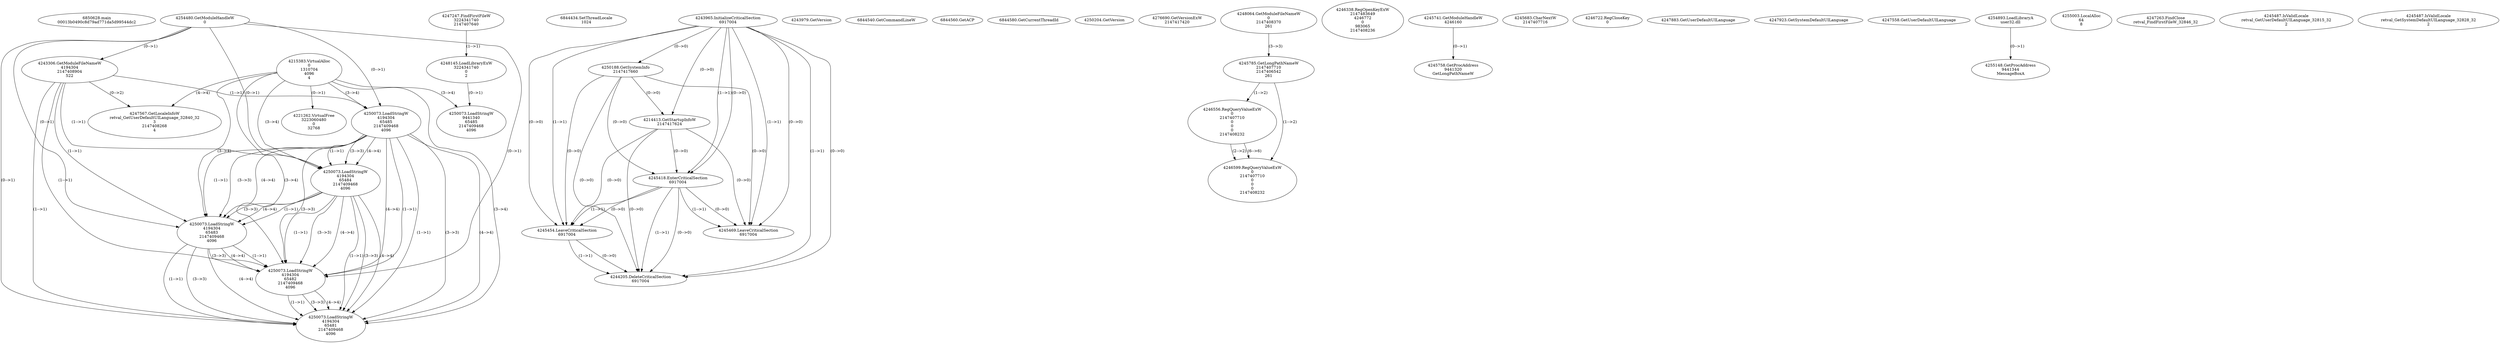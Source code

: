 // Global SCDG with merge call
digraph {
	0 [label="6850628.main
00013b0490c8d79ad771da5d99544dc2"]
	1 [label="4254480.GetModuleHandleW
0"]
	2 [label="6844434.SetThreadLocale
1024"]
	3 [label="4243965.InitializeCriticalSection
6917004"]
	4 [label="4243979.GetVersion
"]
	5 [label="4250188.GetSystemInfo
2147417660"]
	3 -> 5 [label="(0-->0)"]
	6 [label="6844540.GetCommandLineW
"]
	7 [label="4214413.GetStartupInfoW
2147417624"]
	3 -> 7 [label="(0-->0)"]
	5 -> 7 [label="(0-->0)"]
	8 [label="6844560.GetACP
"]
	9 [label="6844580.GetCurrentThreadId
"]
	10 [label="4250204.GetVersion
"]
	11 [label="4276690.GetVersionExW
2147417420"]
	12 [label="4243306.GetModuleFileNameW
4194304
2147408904
522"]
	1 -> 12 [label="(0-->1)"]
	13 [label="4248064.GetModuleFileNameW
0
2147408370
261"]
	14 [label="4215383.VirtualAlloc
0
1310704
4096
4"]
	15 [label="4246338.RegOpenKeyExW
2147483649
4246772
0
983065
2147408236"]
	16 [label="4245741.GetModuleHandleW
4246160"]
	17 [label="4245758.GetProcAddress
9441320
GetLongPathNameW"]
	16 -> 17 [label="(0-->1)"]
	18 [label="4245785.GetLongPathNameW
2147407710
2147406542
261"]
	13 -> 18 [label="(3-->3)"]
	19 [label="4245683.CharNextW
2147407716"]
	20 [label="4246556.RegQueryValueExW
0
2147407710
0
0
0
2147408232"]
	18 -> 20 [label="(1-->2)"]
	21 [label="4246599.RegQueryValueExW
0
2147407710
0
0
0
2147408232"]
	18 -> 21 [label="(1-->2)"]
	20 -> 21 [label="(2-->2)"]
	20 -> 21 [label="(6-->6)"]
	22 [label="4246722.RegCloseKey
0"]
	23 [label="4247883.GetUserDefaultUILanguage
"]
	24 [label="4245418.EnterCriticalSection
6917004"]
	3 -> 24 [label="(1-->1)"]
	3 -> 24 [label="(0-->0)"]
	5 -> 24 [label="(0-->0)"]
	7 -> 24 [label="(0-->0)"]
	25 [label="4245454.LeaveCriticalSection
6917004"]
	3 -> 25 [label="(1-->1)"]
	24 -> 25 [label="(1-->1)"]
	3 -> 25 [label="(0-->0)"]
	5 -> 25 [label="(0-->0)"]
	7 -> 25 [label="(0-->0)"]
	24 -> 25 [label="(0-->0)"]
	26 [label="4247923.GetSystemDefaultUILanguage
"]
	27 [label="4247558.GetUserDefaultUILanguage
"]
	28 [label="4247567.GetLocaleInfoW
retval_GetUserDefaultUILanguage_32840_32
3
2147408268
4"]
	12 -> 28 [label="(0-->2)"]
	14 -> 28 [label="(4-->4)"]
	29 [label="4247247.FindFirstFileW
3224341740
2147407640"]
	30 [label="4250073.LoadStringW
4194304
65485
2147409468
4096"]
	1 -> 30 [label="(0-->1)"]
	12 -> 30 [label="(1-->1)"]
	14 -> 30 [label="(3-->4)"]
	31 [label="4250073.LoadStringW
4194304
65484
2147409468
4096"]
	1 -> 31 [label="(0-->1)"]
	12 -> 31 [label="(1-->1)"]
	30 -> 31 [label="(1-->1)"]
	30 -> 31 [label="(3-->3)"]
	14 -> 31 [label="(3-->4)"]
	30 -> 31 [label="(4-->4)"]
	32 [label="4250073.LoadStringW
4194304
65483
2147409468
4096"]
	1 -> 32 [label="(0-->1)"]
	12 -> 32 [label="(1-->1)"]
	30 -> 32 [label="(1-->1)"]
	31 -> 32 [label="(1-->1)"]
	30 -> 32 [label="(3-->3)"]
	31 -> 32 [label="(3-->3)"]
	14 -> 32 [label="(3-->4)"]
	30 -> 32 [label="(4-->4)"]
	31 -> 32 [label="(4-->4)"]
	33 [label="4254893.LoadLibraryA
user32.dll"]
	34 [label="4255003.LocalAlloc
64
8"]
	35 [label="4255148.GetProcAddress
9441344
MessageBoxA"]
	33 -> 35 [label="(0-->1)"]
	36 [label="4244205.DeleteCriticalSection
6917004"]
	3 -> 36 [label="(1-->1)"]
	24 -> 36 [label="(1-->1)"]
	25 -> 36 [label="(1-->1)"]
	3 -> 36 [label="(0-->0)"]
	5 -> 36 [label="(0-->0)"]
	7 -> 36 [label="(0-->0)"]
	24 -> 36 [label="(0-->0)"]
	25 -> 36 [label="(0-->0)"]
	37 [label="4221262.VirtualFree
3223060480
0
32768"]
	14 -> 37 [label="(0-->1)"]
	38 [label="4250073.LoadStringW
4194304
65482
2147409468
4096"]
	1 -> 38 [label="(0-->1)"]
	12 -> 38 [label="(1-->1)"]
	30 -> 38 [label="(1-->1)"]
	31 -> 38 [label="(1-->1)"]
	32 -> 38 [label="(1-->1)"]
	30 -> 38 [label="(3-->3)"]
	31 -> 38 [label="(3-->3)"]
	32 -> 38 [label="(3-->3)"]
	14 -> 38 [label="(3-->4)"]
	30 -> 38 [label="(4-->4)"]
	31 -> 38 [label="(4-->4)"]
	32 -> 38 [label="(4-->4)"]
	39 [label="4250073.LoadStringW
4194304
65481
2147409468
4096"]
	1 -> 39 [label="(0-->1)"]
	12 -> 39 [label="(1-->1)"]
	30 -> 39 [label="(1-->1)"]
	31 -> 39 [label="(1-->1)"]
	32 -> 39 [label="(1-->1)"]
	38 -> 39 [label="(1-->1)"]
	30 -> 39 [label="(3-->3)"]
	31 -> 39 [label="(3-->3)"]
	32 -> 39 [label="(3-->3)"]
	38 -> 39 [label="(3-->3)"]
	14 -> 39 [label="(3-->4)"]
	30 -> 39 [label="(4-->4)"]
	31 -> 39 [label="(4-->4)"]
	32 -> 39 [label="(4-->4)"]
	38 -> 39 [label="(4-->4)"]
	40 [label="4247263.FindClose
retval_FindFirstFileW_32846_32"]
	41 [label="4248145.LoadLibraryExW
3224341740
0
2"]
	29 -> 41 [label="(1-->1)"]
	42 [label="4250073.LoadStringW
9441340
65485
2147409468
4096"]
	41 -> 42 [label="(0-->1)"]
	14 -> 42 [label="(3-->4)"]
	43 [label="4245469.LeaveCriticalSection
6917004"]
	3 -> 43 [label="(1-->1)"]
	24 -> 43 [label="(1-->1)"]
	3 -> 43 [label="(0-->0)"]
	5 -> 43 [label="(0-->0)"]
	7 -> 43 [label="(0-->0)"]
	24 -> 43 [label="(0-->0)"]
	44 [label="4245487.IsValidLocale
retval_GetUserDefaultUILanguage_32815_32
2"]
	45 [label="4245487.IsValidLocale
retval_GetSystemDefaultUILanguage_32828_32
2"]
}
